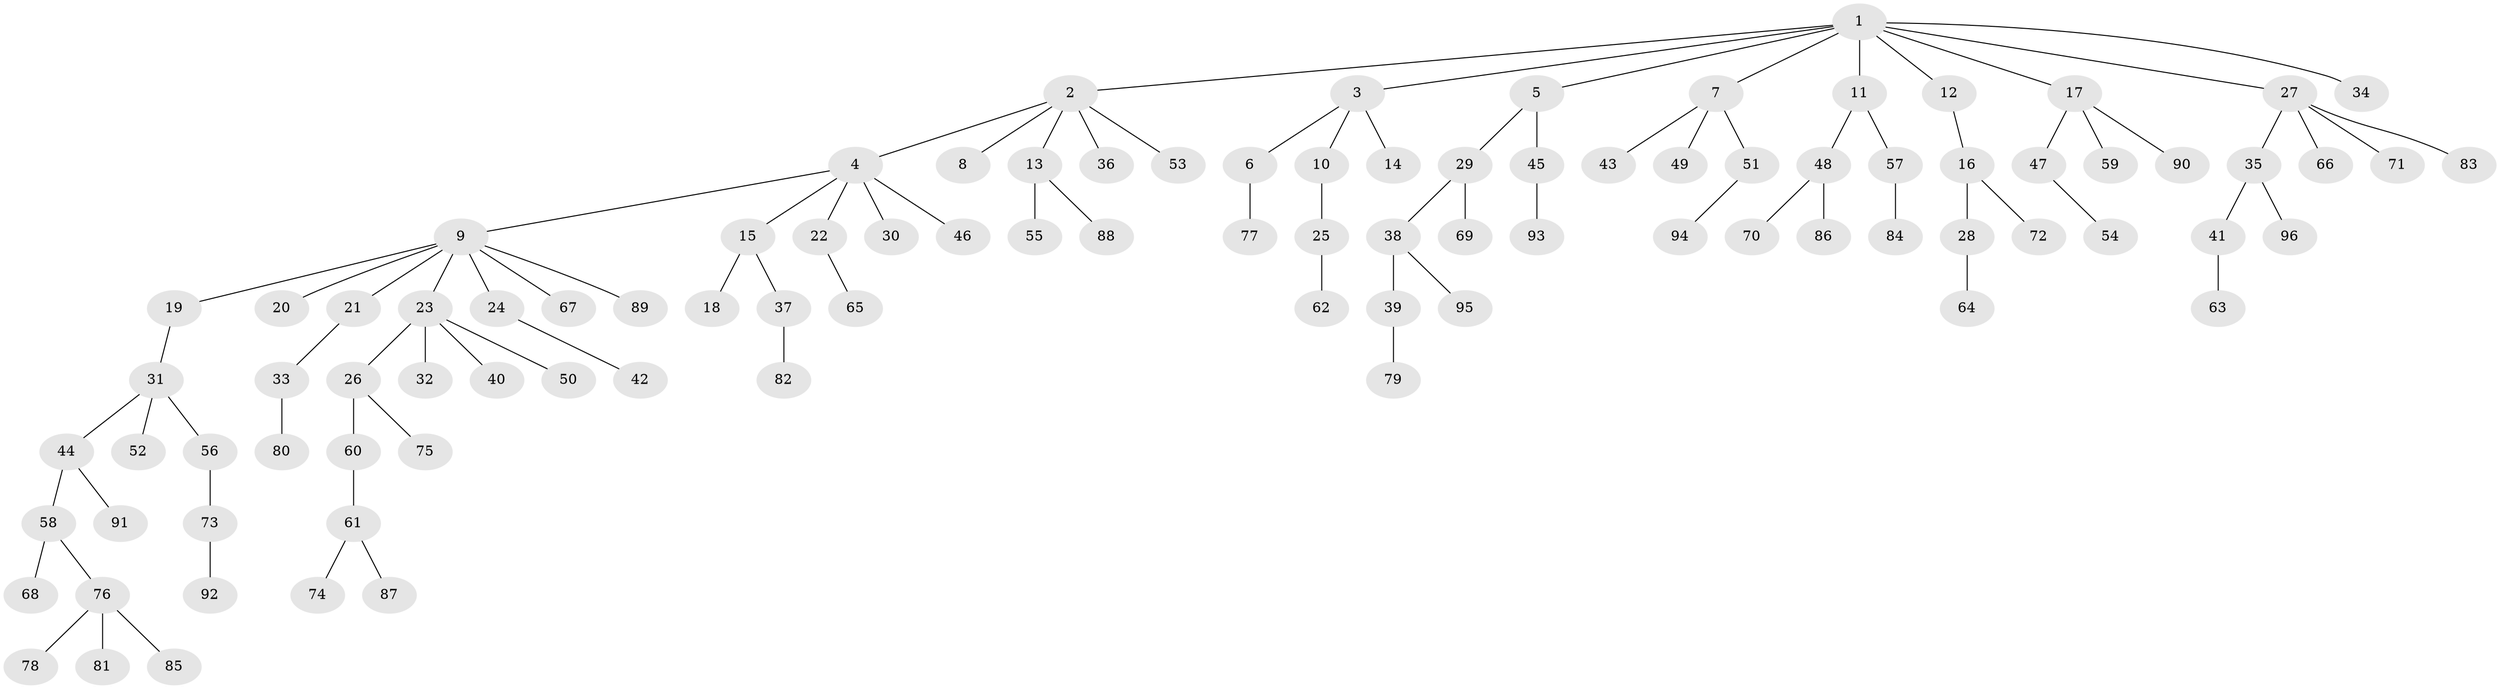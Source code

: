 // Generated by graph-tools (version 1.1) at 2025/50/03/09/25 03:50:21]
// undirected, 96 vertices, 95 edges
graph export_dot {
graph [start="1"]
  node [color=gray90,style=filled];
  1;
  2;
  3;
  4;
  5;
  6;
  7;
  8;
  9;
  10;
  11;
  12;
  13;
  14;
  15;
  16;
  17;
  18;
  19;
  20;
  21;
  22;
  23;
  24;
  25;
  26;
  27;
  28;
  29;
  30;
  31;
  32;
  33;
  34;
  35;
  36;
  37;
  38;
  39;
  40;
  41;
  42;
  43;
  44;
  45;
  46;
  47;
  48;
  49;
  50;
  51;
  52;
  53;
  54;
  55;
  56;
  57;
  58;
  59;
  60;
  61;
  62;
  63;
  64;
  65;
  66;
  67;
  68;
  69;
  70;
  71;
  72;
  73;
  74;
  75;
  76;
  77;
  78;
  79;
  80;
  81;
  82;
  83;
  84;
  85;
  86;
  87;
  88;
  89;
  90;
  91;
  92;
  93;
  94;
  95;
  96;
  1 -- 2;
  1 -- 3;
  1 -- 5;
  1 -- 7;
  1 -- 11;
  1 -- 12;
  1 -- 17;
  1 -- 27;
  1 -- 34;
  2 -- 4;
  2 -- 8;
  2 -- 13;
  2 -- 36;
  2 -- 53;
  3 -- 6;
  3 -- 10;
  3 -- 14;
  4 -- 9;
  4 -- 15;
  4 -- 22;
  4 -- 30;
  4 -- 46;
  5 -- 29;
  5 -- 45;
  6 -- 77;
  7 -- 43;
  7 -- 49;
  7 -- 51;
  9 -- 19;
  9 -- 20;
  9 -- 21;
  9 -- 23;
  9 -- 24;
  9 -- 67;
  9 -- 89;
  10 -- 25;
  11 -- 48;
  11 -- 57;
  12 -- 16;
  13 -- 55;
  13 -- 88;
  15 -- 18;
  15 -- 37;
  16 -- 28;
  16 -- 72;
  17 -- 47;
  17 -- 59;
  17 -- 90;
  19 -- 31;
  21 -- 33;
  22 -- 65;
  23 -- 26;
  23 -- 32;
  23 -- 40;
  23 -- 50;
  24 -- 42;
  25 -- 62;
  26 -- 60;
  26 -- 75;
  27 -- 35;
  27 -- 66;
  27 -- 71;
  27 -- 83;
  28 -- 64;
  29 -- 38;
  29 -- 69;
  31 -- 44;
  31 -- 52;
  31 -- 56;
  33 -- 80;
  35 -- 41;
  35 -- 96;
  37 -- 82;
  38 -- 39;
  38 -- 95;
  39 -- 79;
  41 -- 63;
  44 -- 58;
  44 -- 91;
  45 -- 93;
  47 -- 54;
  48 -- 70;
  48 -- 86;
  51 -- 94;
  56 -- 73;
  57 -- 84;
  58 -- 68;
  58 -- 76;
  60 -- 61;
  61 -- 74;
  61 -- 87;
  73 -- 92;
  76 -- 78;
  76 -- 81;
  76 -- 85;
}
